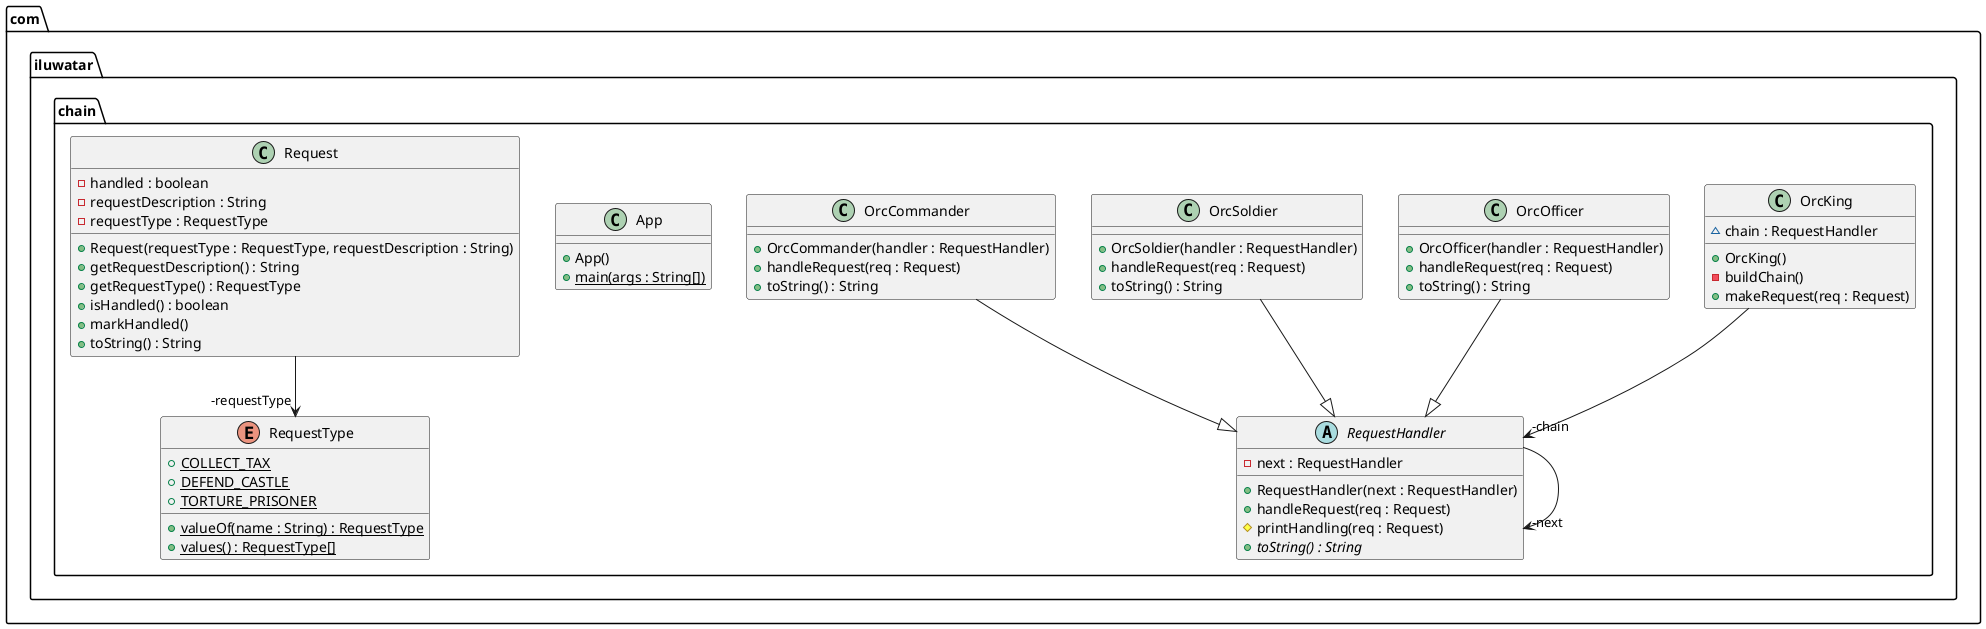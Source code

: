 @startuml
package com.iluwatar.chain {
  class OrcSoldier {
    + OrcSoldier(handler : RequestHandler)
    + handleRequest(req : Request)
    + toString() : String
  }
  class OrcCommander {
    + OrcCommander(handler : RequestHandler)
    + handleRequest(req : Request)
    + toString() : String
  }
  class OrcKing {
    ~ chain : RequestHandler
    + OrcKing()
    - buildChain()
    + makeRequest(req : Request)
  }
  class Request {
    - handled : boolean
    - requestDescription : String
    - requestType : RequestType
    + Request(requestType : RequestType, requestDescription : String)
    + getRequestDescription() : String
    + getRequestType() : RequestType
    + isHandled() : boolean
    + markHandled()
    + toString() : String
  }
  class App {
    + App()
    + main(args : String[]) {static}
  }
  abstract class RequestHandler {
    - next : RequestHandler
    + RequestHandler(next : RequestHandler)
    + handleRequest(req : Request)
    # printHandling(req : Request)
    + toString() : String {abstract}
  }
  class OrcOfficer {
    + OrcOfficer(handler : RequestHandler)
    + handleRequest(req : Request)
    + toString() : String
  }
  enum RequestType {
    + COLLECT_TAX {static}
    + DEFEND_CASTLE {static}
    + TORTURE_PRISONER {static}
    + valueOf(name : String) : RequestType {static}
    + values() : RequestType[] {static}
  }
}
RequestHandler -->  "-next" RequestHandler
Request -->  "-requestType" RequestType
OrcKing -->  "-chain" RequestHandler
OrcSoldier --|> RequestHandler 
OrcCommander --|> RequestHandler 
OrcOfficer --|> RequestHandler 
@enduml